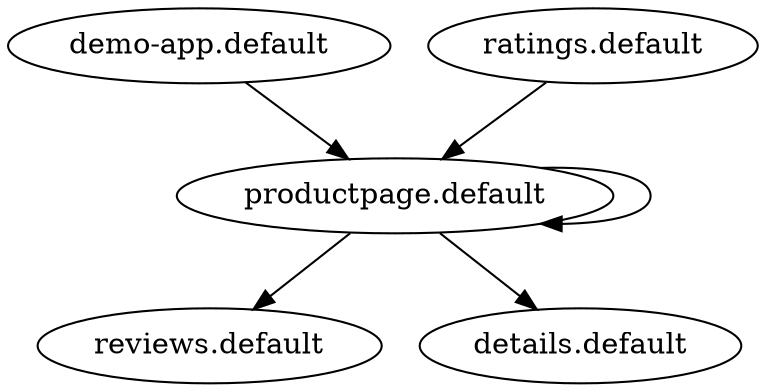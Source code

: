 digraph "example1" {
"productpage.default" -> "reviews.default"
"productpage.default" -> "details.default"
"productpage.default" -> "productpage.default"
"demo-app.default" -> "productpage.default"
"ratings.default" -> "productpage.default"
}
